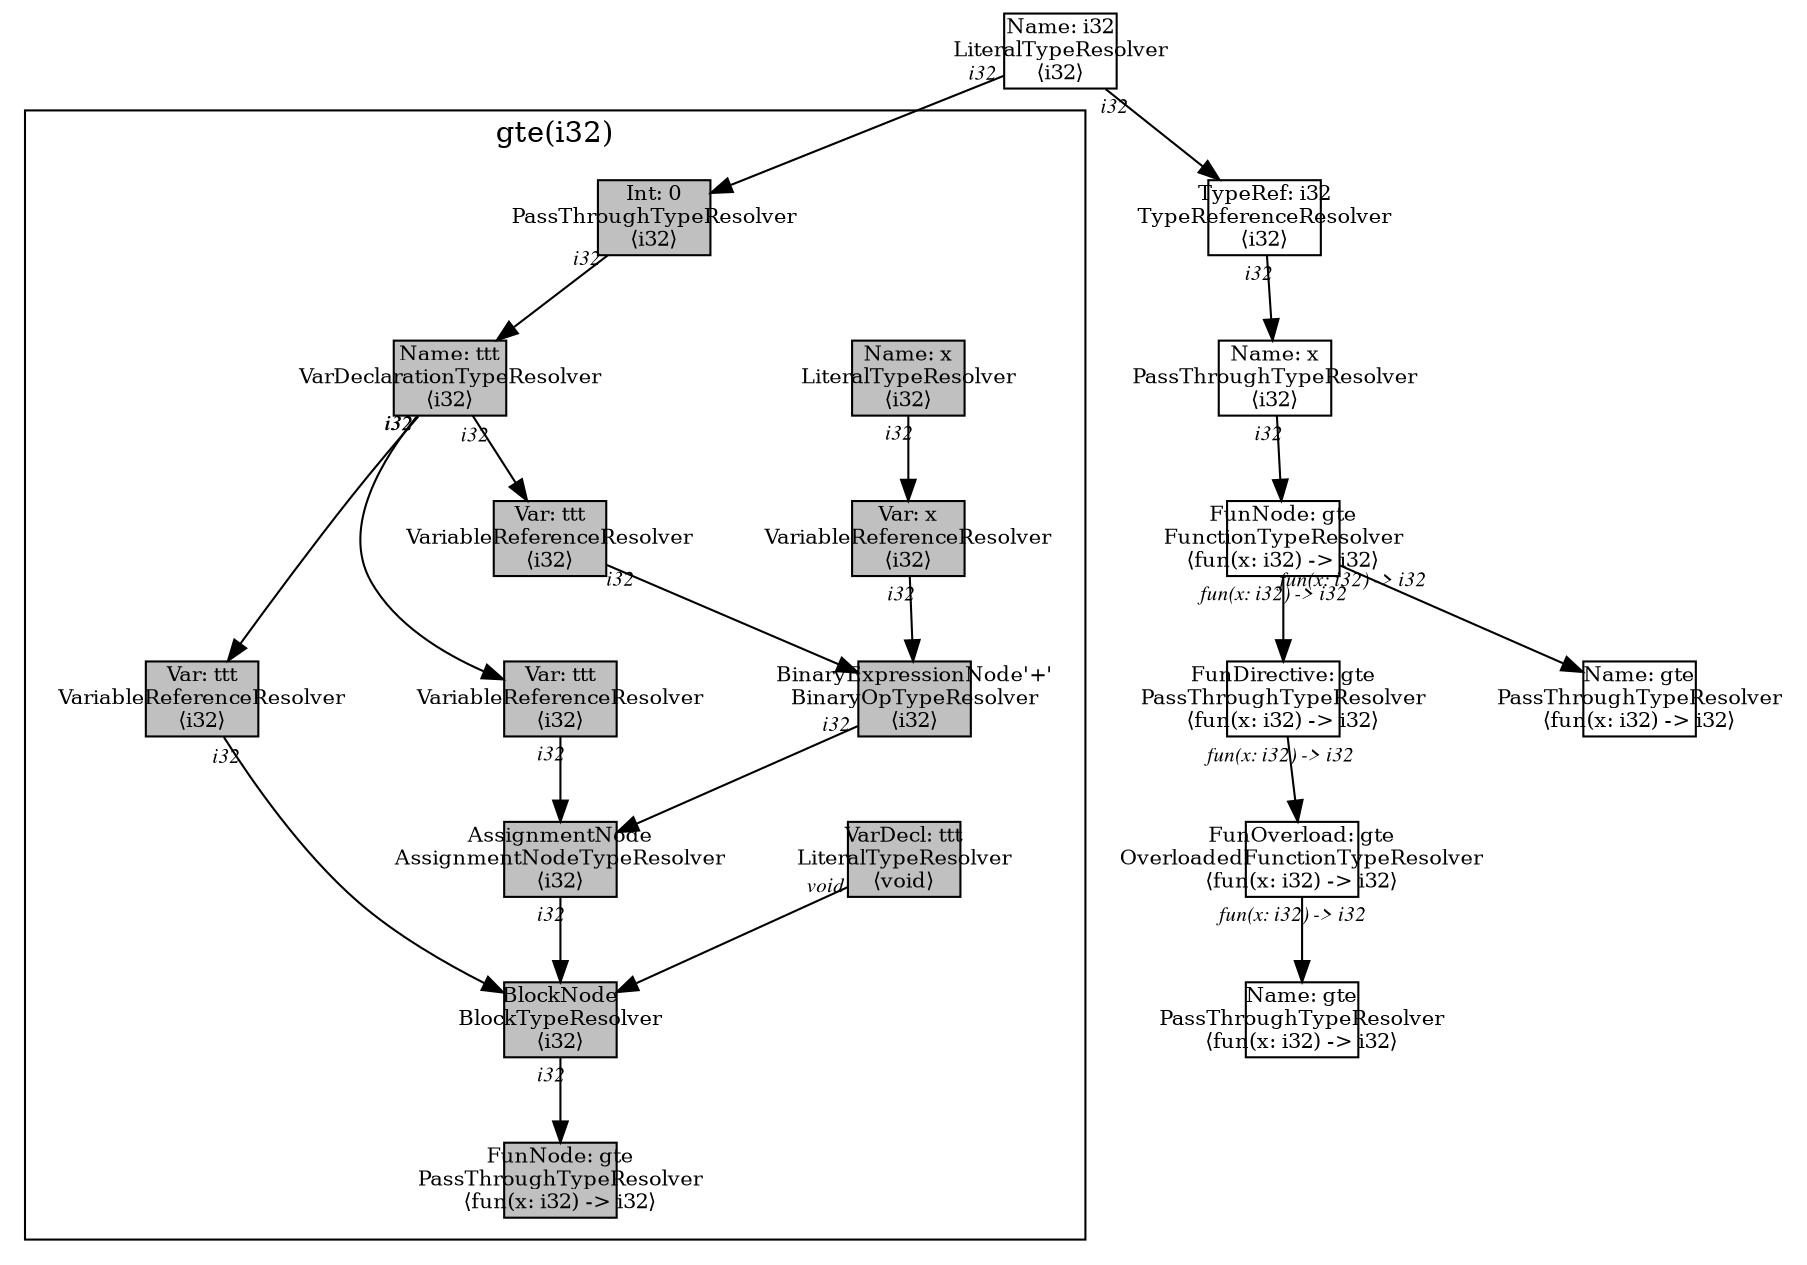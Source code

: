 digraph Document {
  node [shape=box,fixedsize=shape fontsize=10]
  1 [label="Name: i32\nLiteralTypeResolver\n⟨i32⟩"];
  2 [label="FunOverload: gte\nOverloadedFunctionTypeResolver\n⟨fun(x: i32) -> i32⟩"];
  3 [label="FunDirective: gte\nPassThroughTypeResolver\n⟨fun(x: i32) -> i32⟩"];
  4 [label="FunNode: gte\nFunctionTypeResolver\n⟨fun(x: i32) -> i32⟩"];
  5 [label="TypeRef: i32\nTypeReferenceResolver\n⟨i32⟩"];
  6 [label="Name: x\nPassThroughTypeResolver\n⟨i32⟩"];
  7 [label="Name: gte\nPassThroughTypeResolver\n⟨fun(x: i32) -> i32⟩"];
  8 [label="Name: gte\nPassThroughTypeResolver\n⟨fun(x: i32) -> i32⟩"];
  subgraph cluster0 {
    node [style=filled, fillcolor=grey];
    9 [label="Name: x\nLiteralTypeResolver\n⟨i32⟩"];
    10 [label="BlockNode\nBlockTypeResolver\n⟨i32⟩"];
    11 [label="VarDecl: ttt\nLiteralTypeResolver\n⟨void⟩"];
    12 [label="Name: ttt\nVarDeclarationTypeResolver\n⟨i32⟩"];
    13 [label="Int: 0\nPassThroughTypeResolver\n⟨i32⟩"];
    14 [label="AssignmentNode\nAssignmentNodeTypeResolver\n⟨i32⟩"];
    15 [label="Var: ttt\nVariableReferenceResolver\n⟨i32⟩"];
    16 [label="BinaryExpressionNode'+'\nBinaryOpTypeResolver\n⟨i32⟩"];
    17 [label="Var: ttt\nVariableReferenceResolver\n⟨i32⟩"];
    18 [label="Var: x\nVariableReferenceResolver\n⟨i32⟩"];
    19 [label="Var: ttt\nVariableReferenceResolver\n⟨i32⟩"];
    20 [label="FunNode: gte\nPassThroughTypeResolver\n⟨fun(x: i32) -> i32⟩"];
    9 -> 18[taillabel="i32" labeldistance="1" fontname="times  italic" fontsize = 10 color="black" ];
    10 -> 20[taillabel="i32" labeldistance="1" fontname="times  italic" fontsize = 10 color="black" ];
    11 -> 10[taillabel="void" labeldistance="1" fontname="times  italic" fontsize = 10 color="black" ];
    12 -> 15[taillabel="i32" labeldistance="1" fontname="times  italic" fontsize = 10 color="black" ];
    12 -> 17[taillabel="i32" labeldistance="1" fontname="times  italic" fontsize = 10 color="black" ];
    12 -> 19[taillabel="i32" labeldistance="1" fontname="times  italic" fontsize = 10 color="black" ];
    13 -> 12[taillabel="i32" labeldistance="1" fontname="times  italic" fontsize = 10 color="black" ];
    14 -> 10[taillabel="i32" labeldistance="1" fontname="times  italic" fontsize = 10 color="black" ];
    15 -> 14[taillabel="i32" labeldistance="1" fontname="times  italic" fontsize = 10 color="black" ];
    16 -> 14[taillabel="i32" labeldistance="1" fontname="times  italic" fontsize = 10 color="black" ];
    17 -> 16[taillabel="i32" labeldistance="1" fontname="times  italic" fontsize = 10 color="black" ];
    18 -> 16[taillabel="i32" labeldistance="1" fontname="times  italic" fontsize = 10 color="black" ];
    19 -> 10[taillabel="i32" labeldistance="1" fontname="times  italic" fontsize = 10 color="black" ];
  label = "gte(i32)";
}
  1 -> 5[taillabel="i32" labeldistance="1" fontname="times  italic" fontsize = 10 color="black" ];
  1 -> 13[taillabel="i32" labeldistance="1" fontname="times  italic" fontsize = 10 color="black" ];
  2 -> 8[taillabel="fun(x: i32) -> i32" labeldistance="1" fontname="times  italic" fontsize = 10 color="black" ];
  3 -> 2[taillabel="fun(x: i32) -> i32" labeldistance="1" fontname="times  italic" fontsize = 10 color="black" ];
  4 -> 7[taillabel="fun(x: i32) -> i32" labeldistance="1" fontname="times  italic" fontsize = 10 color="black" ];
  4 -> 3[taillabel="fun(x: i32) -> i32" labeldistance="1" fontname="times  italic" fontsize = 10 color="black" ];
  5 -> 6[taillabel="i32" labeldistance="1" fontname="times  italic" fontsize = 10 color="black" ];
  6 -> 4[taillabel="i32" labeldistance="1" fontname="times  italic" fontsize = 10 color="black" ];
  label="";
}
